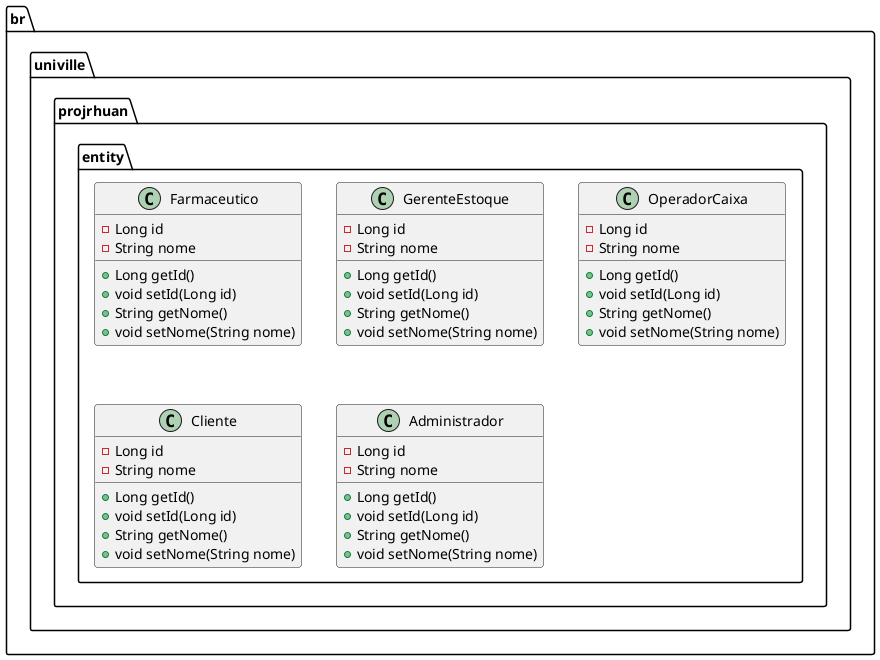 @startuml
package br.univille.projrhuan.entity {
    class Farmaceutico {
        - Long id
        - String nome
        + Long getId()
        + void setId(Long id)
        + String getNome()
        + void setNome(String nome)
    }

    class GerenteEstoque {
        - Long id
        - String nome
        + Long getId()
        + void setId(Long id)
        + String getNome()
        + void setNome(String nome)
    }

    class OperadorCaixa {
        - Long id
        - String nome
        + Long getId()
        + void setId(Long id)
        + String getNome()
        + void setNome(String nome)
    }

    class Cliente {
        - Long id
        - String nome
        + Long getId()
        + void setId(Long id)
        + String getNome()
        + void setNome(String nome)
    }

    class Administrador {
        - Long id
        - String nome
        + Long getId()
        + void setId(Long id)
        + String getNome()
        + void setNome(String nome)
    }
}
@enduml